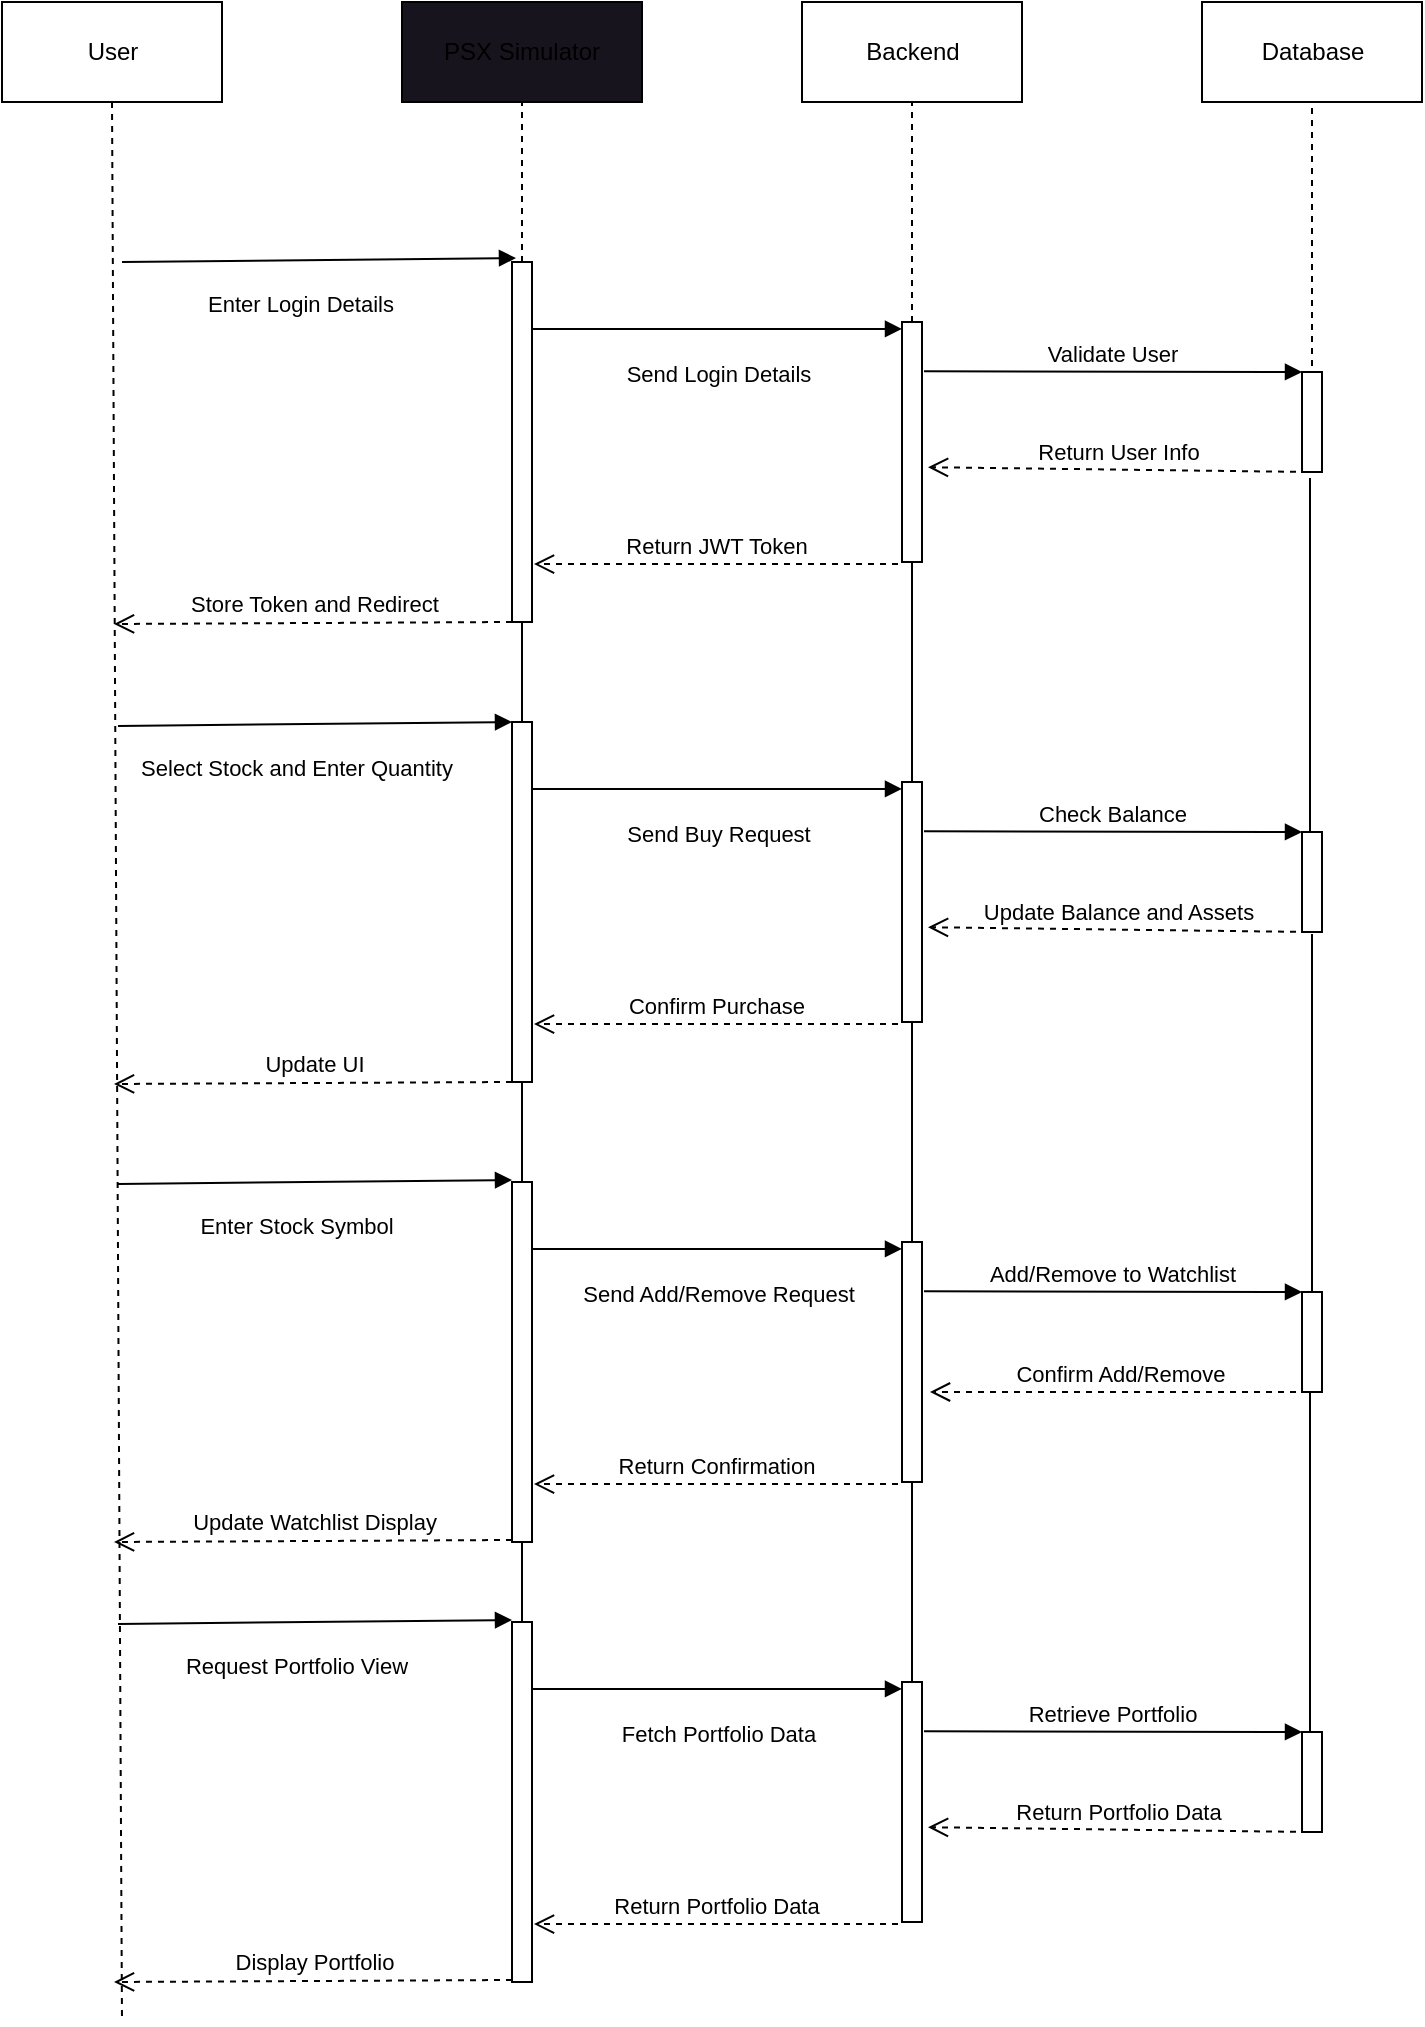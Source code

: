 <mxfile>
    <diagram id="CINxY7s1XdfWSX6-NmDz" name="Page-1">
        <mxGraphModel dx="1133" dy="825" grid="1" gridSize="10" guides="1" tooltips="1" connect="1" arrows="1" fold="1" page="1" pageScale="1" pageWidth="850" pageHeight="1100" math="0" shadow="0">
            <root>
                <mxCell id="0"/>
                <mxCell id="1" parent="0"/>
                <mxCell id="6" style="edgeStyle=none;html=1;exitX=0.5;exitY=1;exitDx=0;exitDy=0;endArrow=none;endFill=0;dashed=1;" edge="1" parent="1" source="2">
                    <mxGeometry relative="1" as="geometry">
                        <mxPoint x="100" y="1090" as="targetPoint"/>
                    </mxGeometry>
                </mxCell>
                <mxCell id="2" value="User" style="html=1;" vertex="1" parent="1">
                    <mxGeometry x="40" y="80" width="110" height="50" as="geometry"/>
                </mxCell>
                <mxCell id="4" value="Backend" style="html=1;" vertex="1" parent="1">
                    <mxGeometry x="440" y="80" width="110" height="50" as="geometry"/>
                </mxCell>
                <mxCell id="5" value="Database" style="html=1;" vertex="1" parent="1">
                    <mxGeometry x="640" y="80" width="110" height="50" as="geometry"/>
                </mxCell>
                <mxCell id="11" value="" style="edgeStyle=none;html=1;dashed=1;endArrow=none;endFill=0;" edge="1" parent="1" source="9" target="10">
                    <mxGeometry relative="1" as="geometry"/>
                </mxCell>
                <mxCell id="9" value="" style="html=1;points=[];perimeter=orthogonalPerimeter;" vertex="1" parent="1">
                    <mxGeometry x="295" y="210" width="10" height="180" as="geometry"/>
                </mxCell>
                <mxCell id="10" value="&lt;span style=&quot;&quot;&gt;PSX Simulator&lt;/span&gt;" style="whiteSpace=wrap;html=1;fillColor=rgb(24, 20, 29);" vertex="1" parent="1">
                    <mxGeometry x="240" y="80" width="120" height="50" as="geometry"/>
                </mxCell>
                <mxCell id="12" value="Enter Login Details" style="endArrow=block;endFill=1;html=1;align=center;verticalAlign=top;entryX=0.2;entryY=-0.011;entryDx=0;entryDy=0;entryPerimeter=0;" edge="1" parent="1" target="9">
                    <mxGeometry x="-0.087" y="-9" relative="1" as="geometry">
                        <mxPoint x="100" y="210" as="sourcePoint"/>
                        <mxPoint x="270" y="210" as="targetPoint"/>
                        <mxPoint x="-1" as="offset"/>
                    </mxGeometry>
                </mxCell>
                <mxCell id="21" value="" style="edgeStyle=none;html=1;startArrow=none;startFill=0;endArrow=none;endFill=0;dashed=1;" edge="1" parent="1" source="15" target="4">
                    <mxGeometry relative="1" as="geometry"/>
                </mxCell>
                <mxCell id="15" value="" style="html=1;points=[];perimeter=orthogonalPerimeter;" vertex="1" parent="1">
                    <mxGeometry x="490" y="240" width="10" height="120" as="geometry"/>
                </mxCell>
                <mxCell id="16" value="Send Login Details" style="html=1;verticalAlign=top;startArrow=none;endArrow=block;startSize=8;startFill=0;snapToPoint=0;exitX=1;exitY=0.186;exitDx=0;exitDy=0;exitPerimeter=0;" edge="1" target="15" parent="1" source="9">
                    <mxGeometry y="-10" relative="1" as="geometry">
                        <mxPoint x="310" y="250" as="sourcePoint"/>
                        <mxPoint as="offset"/>
                    </mxGeometry>
                </mxCell>
                <mxCell id="23" value="" style="edgeStyle=none;html=1;dashed=1;startArrow=none;startFill=0;endArrow=none;endFill=0;entryX=0.5;entryY=1;entryDx=0;entryDy=0;" edge="1" parent="1" target="5">
                    <mxGeometry relative="1" as="geometry">
                        <mxPoint x="695" y="280" as="sourcePoint"/>
                        <mxPoint x="695" y="200" as="targetPoint"/>
                    </mxGeometry>
                </mxCell>
                <mxCell id="24" value="" style="html=1;points=[];perimeter=orthogonalPerimeter;" vertex="1" parent="1">
                    <mxGeometry x="690" y="265" width="10" height="50" as="geometry"/>
                </mxCell>
                <mxCell id="25" value="Validate User" style="html=1;verticalAlign=bottom;endArrow=block;entryX=0;entryY=0;exitX=1.1;exitY=0.205;exitDx=0;exitDy=0;exitPerimeter=0;" edge="1" target="24" parent="1" source="15">
                    <mxGeometry relative="1" as="geometry">
                        <mxPoint x="620" y="280" as="sourcePoint"/>
                    </mxGeometry>
                </mxCell>
                <mxCell id="26" value="Return User Info" style="html=1;verticalAlign=bottom;endArrow=open;dashed=1;endSize=8;exitX=0.3;exitY=1;entryX=1.3;entryY=0.605;entryDx=0;entryDy=0;entryPerimeter=0;exitDx=0;exitDy=0;exitPerimeter=0;" edge="1" source="24" parent="1" target="15">
                    <mxGeometry relative="1" as="geometry">
                        <mxPoint x="503" y="357" as="targetPoint"/>
                        <mxPoint x="690" y="356" as="sourcePoint"/>
                    </mxGeometry>
                </mxCell>
                <mxCell id="27" value="Return JWT Token" style="html=1;verticalAlign=bottom;endArrow=open;dashed=1;endSize=8;exitX=-0.2;exitY=1.008;exitDx=0;exitDy=0;exitPerimeter=0;entryX=1.1;entryY=0.839;entryDx=0;entryDy=0;entryPerimeter=0;" edge="1" parent="1" source="15" target="9">
                    <mxGeometry relative="1" as="geometry">
                        <mxPoint x="306" y="360" as="targetPoint"/>
                        <mxPoint x="490" y="440" as="sourcePoint"/>
                    </mxGeometry>
                </mxCell>
                <mxCell id="28" value="Store Token and Redirect" style="html=1;verticalAlign=bottom;endArrow=open;dashed=1;endSize=8;exitX=0.3;exitY=1;exitDx=0;exitDy=0;exitPerimeter=0;" edge="1" parent="1">
                    <mxGeometry relative="1" as="geometry">
                        <mxPoint x="96" y="391" as="targetPoint"/>
                        <mxPoint x="295" y="390" as="sourcePoint"/>
                    </mxGeometry>
                </mxCell>
                <mxCell id="57" value="" style="edgeStyle=none;html=1;startArrow=none;startFill=0;endArrow=none;endFill=0;" edge="1" parent="1" source="36" target="9">
                    <mxGeometry relative="1" as="geometry"/>
                </mxCell>
                <mxCell id="36" value="" style="html=1;points=[];perimeter=orthogonalPerimeter;" vertex="1" parent="1">
                    <mxGeometry x="295" y="440" width="10" height="180" as="geometry"/>
                </mxCell>
                <mxCell id="58" value="" style="edgeStyle=none;html=1;startArrow=none;startFill=0;endArrow=none;endFill=0;" edge="1" parent="1" source="37" target="15">
                    <mxGeometry relative="1" as="geometry"/>
                </mxCell>
                <mxCell id="59" value="" style="edgeStyle=none;html=1;startArrow=none;startFill=0;endArrow=none;endFill=0;" edge="1" parent="1" source="37" target="44">
                    <mxGeometry relative="1" as="geometry"/>
                </mxCell>
                <mxCell id="37" value="" style="html=1;points=[];perimeter=orthogonalPerimeter;" vertex="1" parent="1">
                    <mxGeometry x="490" y="470" width="10" height="120" as="geometry"/>
                </mxCell>
                <mxCell id="38" value="Send Buy Request" style="html=1;verticalAlign=top;startArrow=none;endArrow=block;startSize=8;startFill=0;snapToPoint=0;exitX=1;exitY=0.186;exitDx=0;exitDy=0;exitPerimeter=0;" edge="1" source="36" target="37" parent="1">
                    <mxGeometry y="-10" relative="1" as="geometry">
                        <mxPoint x="310" y="480" as="sourcePoint"/>
                        <mxPoint as="offset"/>
                    </mxGeometry>
                </mxCell>
                <mxCell id="64" style="edgeStyle=none;html=1;entryX=0.4;entryY=1.06;entryDx=0;entryDy=0;entryPerimeter=0;startArrow=none;startFill=0;endArrow=none;endFill=0;" edge="1" parent="1" source="39" target="24">
                    <mxGeometry relative="1" as="geometry"/>
                </mxCell>
                <mxCell id="39" value="" style="html=1;points=[];perimeter=orthogonalPerimeter;" vertex="1" parent="1">
                    <mxGeometry x="690" y="495" width="10" height="50" as="geometry"/>
                </mxCell>
                <mxCell id="40" value="Check Balance" style="html=1;verticalAlign=bottom;endArrow=block;entryX=0;entryY=0;exitX=1.1;exitY=0.205;exitDx=0;exitDy=0;exitPerimeter=0;" edge="1" source="37" target="39" parent="1">
                    <mxGeometry relative="1" as="geometry">
                        <mxPoint x="620" y="510" as="sourcePoint"/>
                    </mxGeometry>
                </mxCell>
                <mxCell id="41" value="Update Balance and Assets" style="html=1;verticalAlign=bottom;endArrow=open;dashed=1;endSize=8;exitX=0.3;exitY=1;entryX=1.3;entryY=0.605;entryDx=0;entryDy=0;entryPerimeter=0;exitDx=0;exitDy=0;exitPerimeter=0;" edge="1" source="39" target="37" parent="1">
                    <mxGeometry relative="1" as="geometry">
                        <mxPoint x="503" y="587" as="targetPoint"/>
                        <mxPoint x="690" y="586" as="sourcePoint"/>
                    </mxGeometry>
                </mxCell>
                <mxCell id="42" value="Confirm Purchase" style="html=1;verticalAlign=bottom;endArrow=open;dashed=1;endSize=8;exitX=-0.2;exitY=1.008;exitDx=0;exitDy=0;exitPerimeter=0;entryX=1.1;entryY=0.839;entryDx=0;entryDy=0;entryPerimeter=0;" edge="1" source="37" target="36" parent="1">
                    <mxGeometry relative="1" as="geometry">
                        <mxPoint x="306" y="590" as="targetPoint"/>
                        <mxPoint x="490" y="670" as="sourcePoint"/>
                    </mxGeometry>
                </mxCell>
                <mxCell id="62" value="" style="edgeStyle=none;html=1;startArrow=none;startFill=0;endArrow=none;endFill=0;" edge="1" parent="1" source="43" target="36">
                    <mxGeometry relative="1" as="geometry"/>
                </mxCell>
                <mxCell id="43" value="" style="html=1;points=[];perimeter=orthogonalPerimeter;" vertex="1" parent="1">
                    <mxGeometry x="295" y="670" width="10" height="180" as="geometry"/>
                </mxCell>
                <mxCell id="60" value="" style="edgeStyle=none;html=1;startArrow=none;startFill=0;endArrow=none;endFill=0;" edge="1" parent="1" source="44" target="51">
                    <mxGeometry relative="1" as="geometry"/>
                </mxCell>
                <mxCell id="44" value="" style="html=1;points=[];perimeter=orthogonalPerimeter;" vertex="1" parent="1">
                    <mxGeometry x="490" y="700" width="10" height="120" as="geometry"/>
                </mxCell>
                <mxCell id="45" value="Send Add/Remove Request" style="html=1;verticalAlign=top;startArrow=none;endArrow=block;startSize=8;startFill=0;snapToPoint=0;exitX=1;exitY=0.186;exitDx=0;exitDy=0;exitPerimeter=0;" edge="1" source="43" target="44" parent="1">
                    <mxGeometry y="-10" relative="1" as="geometry">
                        <mxPoint x="310" y="710" as="sourcePoint"/>
                        <mxPoint as="offset"/>
                    </mxGeometry>
                </mxCell>
                <mxCell id="65" style="edgeStyle=none;html=1;entryX=0.5;entryY=1.02;entryDx=0;entryDy=0;entryPerimeter=0;startArrow=none;startFill=0;endArrow=none;endFill=0;" edge="1" parent="1" source="46" target="39">
                    <mxGeometry relative="1" as="geometry"/>
                </mxCell>
                <mxCell id="66" style="edgeStyle=none;html=1;entryX=0.4;entryY=0.04;entryDx=0;entryDy=0;entryPerimeter=0;startArrow=none;startFill=0;endArrow=none;endFill=0;" edge="1" parent="1" source="46" target="53">
                    <mxGeometry relative="1" as="geometry"/>
                </mxCell>
                <mxCell id="46" value="" style="html=1;points=[];perimeter=orthogonalPerimeter;" vertex="1" parent="1">
                    <mxGeometry x="690" y="725" width="10" height="50" as="geometry"/>
                </mxCell>
                <mxCell id="47" value=" Add/Remove to Watchlist" style="html=1;verticalAlign=bottom;endArrow=block;entryX=0;entryY=0;exitX=1.1;exitY=0.205;exitDx=0;exitDy=0;exitPerimeter=0;" edge="1" source="44" target="46" parent="1">
                    <mxGeometry relative="1" as="geometry">
                        <mxPoint x="620" y="740" as="sourcePoint"/>
                    </mxGeometry>
                </mxCell>
                <mxCell id="48" value=" Confirm Add/Remove" style="html=1;verticalAlign=bottom;endArrow=open;dashed=1;endSize=8;exitX=0.3;exitY=1;entryX=1.4;entryY=0.625;entryDx=0;entryDy=0;entryPerimeter=0;exitDx=0;exitDy=0;exitPerimeter=0;" edge="1" source="46" target="44" parent="1">
                    <mxGeometry relative="1" as="geometry">
                        <mxPoint x="503" y="817" as="targetPoint"/>
                        <mxPoint x="690" y="816" as="sourcePoint"/>
                    </mxGeometry>
                </mxCell>
                <mxCell id="49" value="Return Confirmation" style="html=1;verticalAlign=bottom;endArrow=open;dashed=1;endSize=8;exitX=-0.2;exitY=1.008;exitDx=0;exitDy=0;exitPerimeter=0;entryX=1.1;entryY=0.839;entryDx=0;entryDy=0;entryPerimeter=0;" edge="1" source="44" target="43" parent="1">
                    <mxGeometry relative="1" as="geometry">
                        <mxPoint x="306" y="820" as="targetPoint"/>
                        <mxPoint x="490" y="900" as="sourcePoint"/>
                    </mxGeometry>
                </mxCell>
                <mxCell id="61" value="" style="edgeStyle=none;html=1;startArrow=none;startFill=0;endArrow=none;endFill=0;" edge="1" parent="1" source="50" target="43">
                    <mxGeometry relative="1" as="geometry"/>
                </mxCell>
                <mxCell id="50" value="" style="html=1;points=[];perimeter=orthogonalPerimeter;" vertex="1" parent="1">
                    <mxGeometry x="295" y="890" width="10" height="180" as="geometry"/>
                </mxCell>
                <mxCell id="51" value="" style="html=1;points=[];perimeter=orthogonalPerimeter;" vertex="1" parent="1">
                    <mxGeometry x="490" y="920" width="10" height="120" as="geometry"/>
                </mxCell>
                <mxCell id="52" value="Fetch Portfolio Data" style="html=1;verticalAlign=top;startArrow=none;endArrow=block;startSize=8;startFill=0;snapToPoint=0;exitX=1;exitY=0.186;exitDx=0;exitDy=0;exitPerimeter=0;" edge="1" source="50" target="51" parent="1">
                    <mxGeometry y="-10" relative="1" as="geometry">
                        <mxPoint x="310" y="930" as="sourcePoint"/>
                        <mxPoint as="offset"/>
                    </mxGeometry>
                </mxCell>
                <mxCell id="53" value="" style="html=1;points=[];perimeter=orthogonalPerimeter;" vertex="1" parent="1">
                    <mxGeometry x="690" y="945" width="10" height="50" as="geometry"/>
                </mxCell>
                <mxCell id="54" value="Retrieve Portfolio" style="html=1;verticalAlign=bottom;endArrow=block;entryX=0;entryY=0;exitX=1.1;exitY=0.205;exitDx=0;exitDy=0;exitPerimeter=0;" edge="1" source="51" target="53" parent="1">
                    <mxGeometry relative="1" as="geometry">
                        <mxPoint x="620" y="960" as="sourcePoint"/>
                    </mxGeometry>
                </mxCell>
                <mxCell id="55" value="Return Portfolio Data" style="html=1;verticalAlign=bottom;endArrow=open;dashed=1;endSize=8;exitX=0.3;exitY=1;entryX=1.3;entryY=0.605;entryDx=0;entryDy=0;entryPerimeter=0;exitDx=0;exitDy=0;exitPerimeter=0;" edge="1" source="53" target="51" parent="1">
                    <mxGeometry relative="1" as="geometry">
                        <mxPoint x="503" y="1037" as="targetPoint"/>
                        <mxPoint x="690" y="1036" as="sourcePoint"/>
                    </mxGeometry>
                </mxCell>
                <mxCell id="56" value="Return Portfolio Data" style="html=1;verticalAlign=bottom;endArrow=open;dashed=1;endSize=8;exitX=-0.2;exitY=1.008;exitDx=0;exitDy=0;exitPerimeter=0;entryX=1.1;entryY=0.839;entryDx=0;entryDy=0;entryPerimeter=0;" edge="1" source="51" target="50" parent="1">
                    <mxGeometry relative="1" as="geometry">
                        <mxPoint x="306" y="1040" as="targetPoint"/>
                        <mxPoint x="490" y="1120" as="sourcePoint"/>
                    </mxGeometry>
                </mxCell>
                <mxCell id="67" value="&lt;div style=&quot;&quot;&gt;Select Stock and Enter&amp;nbsp;Quantity&lt;/div&gt;" style="endArrow=block;endFill=1;html=1;align=center;verticalAlign=top;entryX=0.2;entryY=-0.011;entryDx=0;entryDy=0;entryPerimeter=0;" edge="1" parent="1">
                    <mxGeometry x="-0.087" y="-9" relative="1" as="geometry">
                        <mxPoint x="98" y="441.98" as="sourcePoint"/>
                        <mxPoint x="295" y="440" as="targetPoint"/>
                        <mxPoint x="-1" as="offset"/>
                    </mxGeometry>
                </mxCell>
                <mxCell id="68" value="Update UI" style="html=1;verticalAlign=bottom;endArrow=open;dashed=1;endSize=8;exitX=0.3;exitY=1;exitDx=0;exitDy=0;exitPerimeter=0;" edge="1" parent="1">
                    <mxGeometry relative="1" as="geometry">
                        <mxPoint x="96" y="621" as="targetPoint"/>
                        <mxPoint x="295" y="620" as="sourcePoint"/>
                    </mxGeometry>
                </mxCell>
                <mxCell id="69" value="Update Watchlist Display" style="html=1;verticalAlign=bottom;endArrow=open;dashed=1;endSize=8;exitX=0.3;exitY=1;exitDx=0;exitDy=0;exitPerimeter=0;" edge="1" parent="1">
                    <mxGeometry relative="1" as="geometry">
                        <mxPoint x="96" y="850" as="targetPoint"/>
                        <mxPoint x="295" y="849" as="sourcePoint"/>
                    </mxGeometry>
                </mxCell>
                <mxCell id="70" value="Enter Stock Symbol" style="endArrow=block;endFill=1;html=1;align=center;verticalAlign=top;entryX=0.2;entryY=-0.011;entryDx=0;entryDy=0;entryPerimeter=0;" edge="1" parent="1">
                    <mxGeometry x="-0.087" y="-9" relative="1" as="geometry">
                        <mxPoint x="98" y="670.98" as="sourcePoint"/>
                        <mxPoint x="295" y="669" as="targetPoint"/>
                        <mxPoint x="-1" as="offset"/>
                    </mxGeometry>
                </mxCell>
                <mxCell id="71" value=" Display Portfolio" style="html=1;verticalAlign=bottom;endArrow=open;dashed=1;endSize=8;exitX=0.3;exitY=1;exitDx=0;exitDy=0;exitPerimeter=0;" edge="1" parent="1">
                    <mxGeometry relative="1" as="geometry">
                        <mxPoint x="96" y="1070" as="targetPoint"/>
                        <mxPoint x="295" y="1069" as="sourcePoint"/>
                    </mxGeometry>
                </mxCell>
                <mxCell id="72" value="Request Portfolio View" style="endArrow=block;endFill=1;html=1;align=center;verticalAlign=top;entryX=0.2;entryY=-0.011;entryDx=0;entryDy=0;entryPerimeter=0;" edge="1" parent="1">
                    <mxGeometry x="-0.087" y="-9" relative="1" as="geometry">
                        <mxPoint x="98" y="890.98" as="sourcePoint"/>
                        <mxPoint x="295" y="889" as="targetPoint"/>
                        <mxPoint x="-1" as="offset"/>
                    </mxGeometry>
                </mxCell>
            </root>
        </mxGraphModel>
    </diagram>
</mxfile>